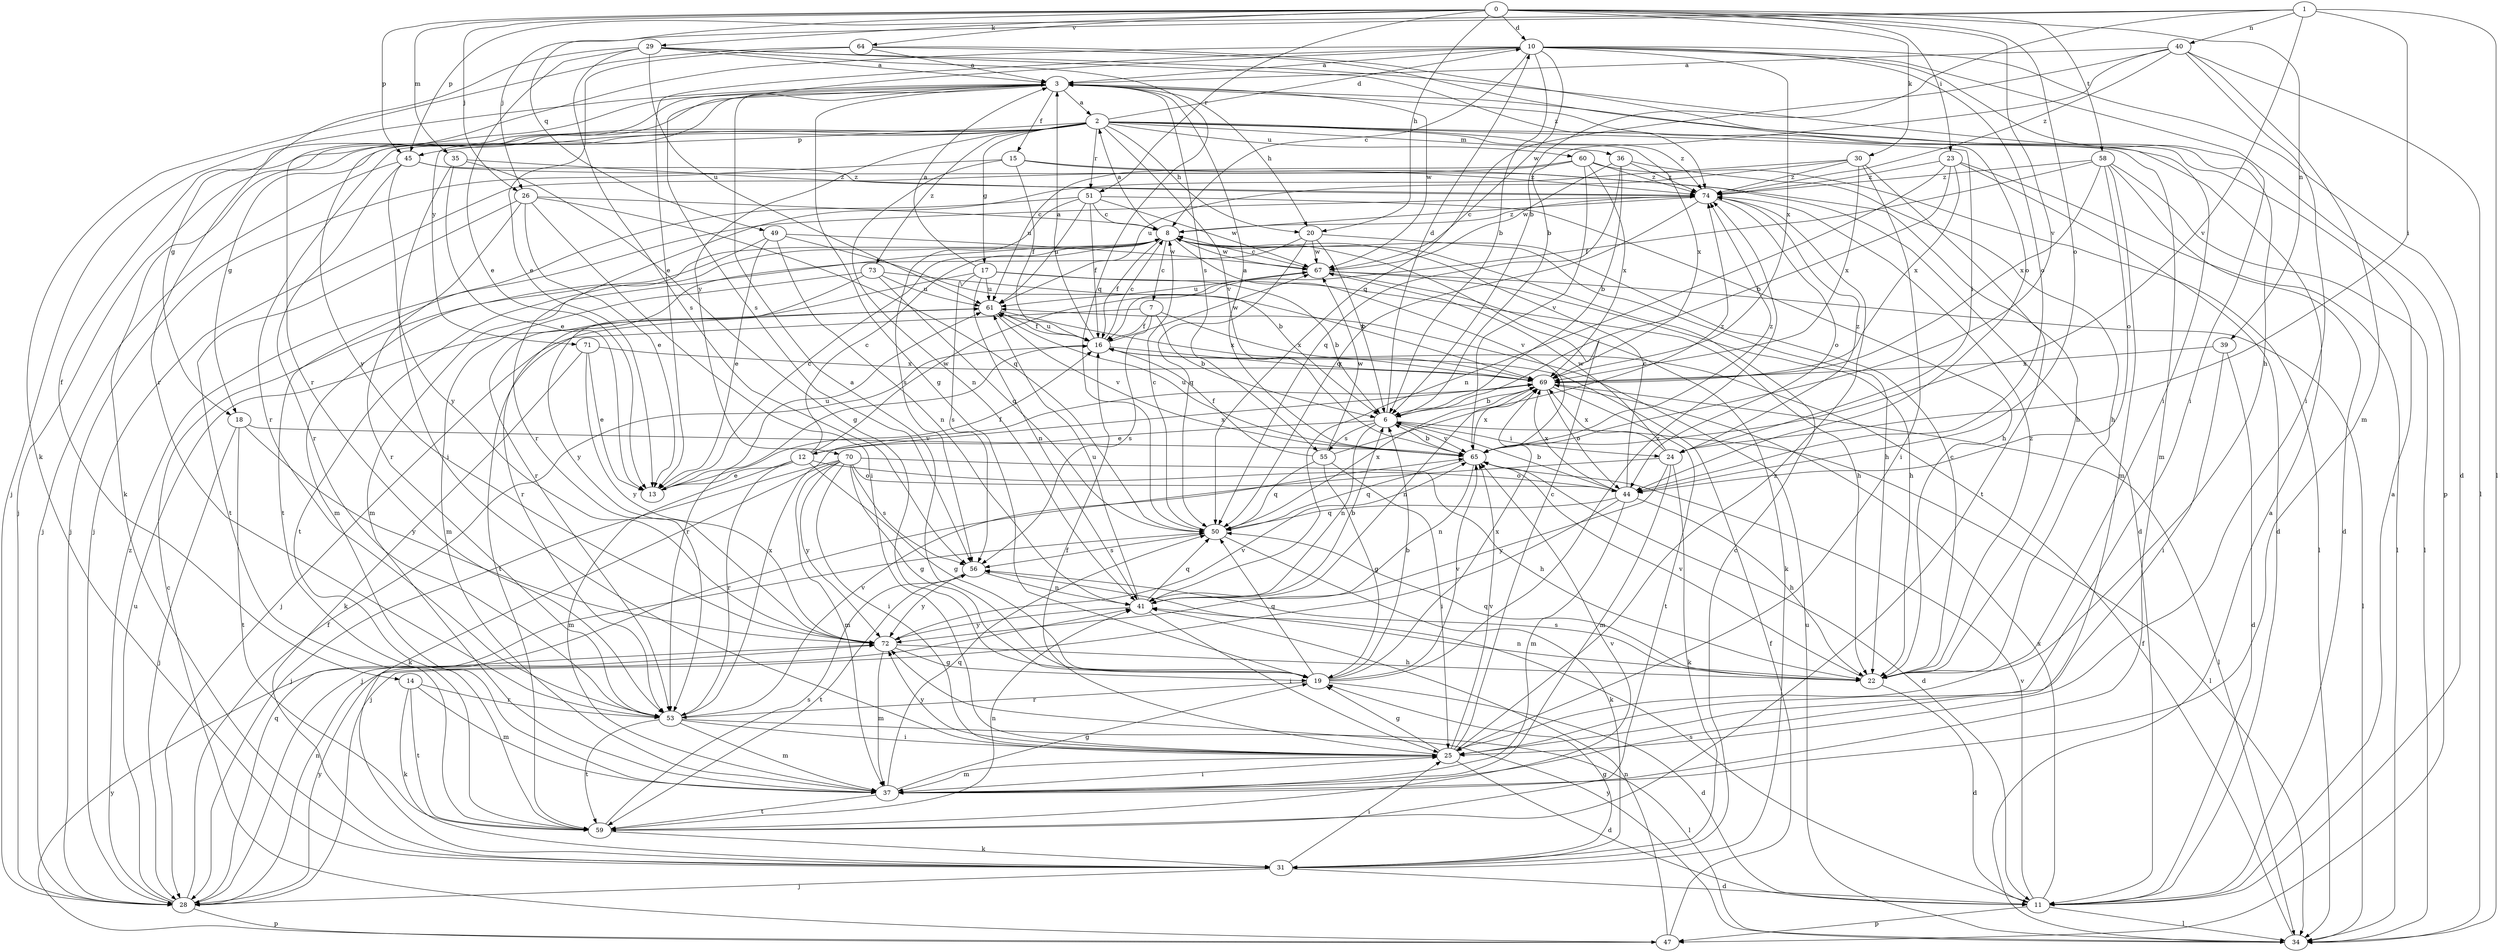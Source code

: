 strict digraph  {
0;
1;
2;
3;
6;
7;
8;
10;
11;
12;
13;
14;
15;
16;
17;
18;
19;
20;
22;
23;
24;
25;
26;
28;
29;
30;
31;
34;
35;
36;
37;
39;
40;
41;
44;
45;
47;
49;
50;
51;
53;
55;
56;
58;
59;
60;
61;
64;
65;
67;
69;
70;
71;
72;
73;
74;
0 -> 10  [label=d];
0 -> 20  [label=h];
0 -> 23  [label=i];
0 -> 26  [label=j];
0 -> 29  [label=k];
0 -> 30  [label=k];
0 -> 35  [label=m];
0 -> 39  [label=n];
0 -> 44  [label=o];
0 -> 45  [label=p];
0 -> 49  [label=q];
0 -> 51  [label=r];
0 -> 58  [label=t];
0 -> 64  [label=v];
0 -> 65  [label=v];
1 -> 6  [label=b];
1 -> 24  [label=i];
1 -> 26  [label=j];
1 -> 34  [label=l];
1 -> 40  [label=n];
1 -> 45  [label=p];
1 -> 65  [label=v];
2 -> 10  [label=d];
2 -> 17  [label=g];
2 -> 18  [label=g];
2 -> 20  [label=h];
2 -> 24  [label=i];
2 -> 28  [label=j];
2 -> 31  [label=k];
2 -> 36  [label=m];
2 -> 37  [label=m];
2 -> 45  [label=p];
2 -> 51  [label=r];
2 -> 53  [label=r];
2 -> 60  [label=u];
2 -> 65  [label=v];
2 -> 69  [label=x];
2 -> 70  [label=y];
2 -> 73  [label=z];
2 -> 74  [label=z];
3 -> 2  [label=a];
3 -> 14  [label=f];
3 -> 15  [label=f];
3 -> 18  [label=g];
3 -> 19  [label=g];
3 -> 20  [label=h];
3 -> 28  [label=j];
3 -> 55  [label=s];
3 -> 67  [label=w];
3 -> 71  [label=y];
3 -> 72  [label=y];
6 -> 10  [label=d];
6 -> 12  [label=e];
6 -> 24  [label=i];
6 -> 34  [label=l];
6 -> 41  [label=n];
6 -> 55  [label=s];
6 -> 65  [label=v];
7 -> 6  [label=b];
7 -> 16  [label=f];
7 -> 28  [label=j];
7 -> 56  [label=s];
7 -> 69  [label=x];
8 -> 2  [label=a];
8 -> 7  [label=c];
8 -> 16  [label=f];
8 -> 53  [label=r];
8 -> 59  [label=t];
8 -> 65  [label=v];
8 -> 67  [label=w];
8 -> 74  [label=z];
10 -> 3  [label=a];
10 -> 6  [label=b];
10 -> 8  [label=c];
10 -> 11  [label=d];
10 -> 13  [label=e];
10 -> 25  [label=i];
10 -> 44  [label=o];
10 -> 47  [label=p];
10 -> 53  [label=r];
10 -> 56  [label=s];
10 -> 67  [label=w];
10 -> 69  [label=x];
11 -> 3  [label=a];
11 -> 34  [label=l];
11 -> 47  [label=p];
11 -> 56  [label=s];
11 -> 65  [label=v];
11 -> 69  [label=x];
12 -> 8  [label=c];
12 -> 13  [label=e];
12 -> 19  [label=g];
12 -> 37  [label=m];
12 -> 44  [label=o];
12 -> 53  [label=r];
12 -> 67  [label=w];
12 -> 69  [label=x];
13 -> 8  [label=c];
13 -> 16  [label=f];
13 -> 61  [label=u];
14 -> 31  [label=k];
14 -> 37  [label=m];
14 -> 53  [label=r];
14 -> 59  [label=t];
15 -> 11  [label=d];
15 -> 16  [label=f];
15 -> 28  [label=j];
15 -> 41  [label=n];
15 -> 74  [label=z];
16 -> 3  [label=a];
16 -> 8  [label=c];
16 -> 53  [label=r];
16 -> 61  [label=u];
16 -> 67  [label=w];
16 -> 69  [label=x];
17 -> 3  [label=a];
17 -> 6  [label=b];
17 -> 22  [label=h];
17 -> 41  [label=n];
17 -> 53  [label=r];
17 -> 56  [label=s];
17 -> 61  [label=u];
18 -> 28  [label=j];
18 -> 59  [label=t];
18 -> 65  [label=v];
18 -> 72  [label=y];
19 -> 3  [label=a];
19 -> 6  [label=b];
19 -> 11  [label=d];
19 -> 50  [label=q];
19 -> 53  [label=r];
19 -> 65  [label=v];
19 -> 69  [label=x];
19 -> 74  [label=z];
20 -> 6  [label=b];
20 -> 22  [label=h];
20 -> 37  [label=m];
20 -> 50  [label=q];
20 -> 67  [label=w];
22 -> 8  [label=c];
22 -> 11  [label=d];
22 -> 41  [label=n];
22 -> 50  [label=q];
22 -> 56  [label=s];
22 -> 65  [label=v];
22 -> 74  [label=z];
23 -> 6  [label=b];
23 -> 11  [label=d];
23 -> 34  [label=l];
23 -> 41  [label=n];
23 -> 69  [label=x];
23 -> 74  [label=z];
24 -> 28  [label=j];
24 -> 31  [label=k];
24 -> 37  [label=m];
24 -> 67  [label=w];
24 -> 69  [label=x];
24 -> 72  [label=y];
24 -> 74  [label=z];
25 -> 8  [label=c];
25 -> 11  [label=d];
25 -> 16  [label=f];
25 -> 19  [label=g];
25 -> 37  [label=m];
25 -> 65  [label=v];
25 -> 72  [label=y];
25 -> 74  [label=z];
26 -> 8  [label=c];
26 -> 13  [label=e];
26 -> 25  [label=i];
26 -> 50  [label=q];
26 -> 53  [label=r];
26 -> 59  [label=t];
28 -> 16  [label=f];
28 -> 41  [label=n];
28 -> 47  [label=p];
28 -> 50  [label=q];
28 -> 61  [label=u];
28 -> 72  [label=y];
28 -> 74  [label=z];
29 -> 3  [label=a];
29 -> 13  [label=e];
29 -> 22  [label=h];
29 -> 50  [label=q];
29 -> 53  [label=r];
29 -> 56  [label=s];
29 -> 61  [label=u];
29 -> 74  [label=z];
30 -> 25  [label=i];
30 -> 53  [label=r];
30 -> 59  [label=t];
30 -> 61  [label=u];
30 -> 69  [label=x];
30 -> 74  [label=z];
31 -> 8  [label=c];
31 -> 11  [label=d];
31 -> 19  [label=g];
31 -> 25  [label=i];
31 -> 28  [label=j];
34 -> 3  [label=a];
34 -> 16  [label=f];
34 -> 61  [label=u];
34 -> 72  [label=y];
35 -> 13  [label=e];
35 -> 19  [label=g];
35 -> 25  [label=i];
35 -> 74  [label=z];
36 -> 6  [label=b];
36 -> 22  [label=h];
36 -> 50  [label=q];
36 -> 67  [label=w];
36 -> 74  [label=z];
37 -> 19  [label=g];
37 -> 25  [label=i];
37 -> 50  [label=q];
37 -> 59  [label=t];
39 -> 11  [label=d];
39 -> 25  [label=i];
39 -> 69  [label=x];
40 -> 3  [label=a];
40 -> 6  [label=b];
40 -> 25  [label=i];
40 -> 34  [label=l];
40 -> 37  [label=m];
40 -> 50  [label=q];
40 -> 74  [label=z];
41 -> 6  [label=b];
41 -> 25  [label=i];
41 -> 50  [label=q];
41 -> 61  [label=u];
41 -> 72  [label=y];
44 -> 6  [label=b];
44 -> 8  [label=c];
44 -> 22  [label=h];
44 -> 28  [label=j];
44 -> 37  [label=m];
44 -> 50  [label=q];
44 -> 69  [label=x];
45 -> 22  [label=h];
45 -> 28  [label=j];
45 -> 53  [label=r];
45 -> 72  [label=y];
45 -> 74  [label=z];
47 -> 8  [label=c];
47 -> 16  [label=f];
47 -> 41  [label=n];
47 -> 72  [label=y];
49 -> 6  [label=b];
49 -> 13  [label=e];
49 -> 37  [label=m];
49 -> 41  [label=n];
49 -> 67  [label=w];
50 -> 8  [label=c];
50 -> 31  [label=k];
50 -> 56  [label=s];
50 -> 69  [label=x];
51 -> 8  [label=c];
51 -> 16  [label=f];
51 -> 22  [label=h];
51 -> 56  [label=s];
51 -> 59  [label=t];
51 -> 61  [label=u];
51 -> 67  [label=w];
53 -> 25  [label=i];
53 -> 34  [label=l];
53 -> 37  [label=m];
53 -> 59  [label=t];
53 -> 65  [label=v];
53 -> 69  [label=x];
55 -> 16  [label=f];
55 -> 19  [label=g];
55 -> 25  [label=i];
55 -> 50  [label=q];
55 -> 67  [label=w];
55 -> 74  [label=z];
56 -> 41  [label=n];
56 -> 59  [label=t];
56 -> 72  [label=y];
58 -> 11  [label=d];
58 -> 16  [label=f];
58 -> 34  [label=l];
58 -> 37  [label=m];
58 -> 44  [label=o];
58 -> 69  [label=x];
58 -> 74  [label=z];
59 -> 31  [label=k];
59 -> 41  [label=n];
59 -> 56  [label=s];
59 -> 65  [label=v];
60 -> 28  [label=j];
60 -> 34  [label=l];
60 -> 61  [label=u];
60 -> 65  [label=v];
60 -> 69  [label=x];
60 -> 74  [label=z];
61 -> 16  [label=f];
61 -> 59  [label=t];
61 -> 65  [label=v];
61 -> 69  [label=x];
64 -> 3  [label=a];
64 -> 13  [label=e];
64 -> 25  [label=i];
64 -> 31  [label=k];
64 -> 44  [label=o];
65 -> 3  [label=a];
65 -> 6  [label=b];
65 -> 11  [label=d];
65 -> 41  [label=n];
65 -> 50  [label=q];
65 -> 61  [label=u];
65 -> 69  [label=x];
65 -> 74  [label=z];
67 -> 8  [label=c];
67 -> 22  [label=h];
67 -> 31  [label=k];
67 -> 34  [label=l];
67 -> 61  [label=u];
69 -> 6  [label=b];
69 -> 34  [label=l];
69 -> 41  [label=n];
69 -> 44  [label=o];
69 -> 59  [label=t];
70 -> 19  [label=g];
70 -> 22  [label=h];
70 -> 25  [label=i];
70 -> 28  [label=j];
70 -> 31  [label=k];
70 -> 37  [label=m];
70 -> 44  [label=o];
70 -> 56  [label=s];
70 -> 72  [label=y];
71 -> 13  [label=e];
71 -> 31  [label=k];
71 -> 69  [label=x];
71 -> 72  [label=y];
72 -> 19  [label=g];
72 -> 22  [label=h];
72 -> 37  [label=m];
72 -> 65  [label=v];
73 -> 37  [label=m];
73 -> 50  [label=q];
73 -> 61  [label=u];
73 -> 69  [label=x];
73 -> 72  [label=y];
74 -> 8  [label=c];
74 -> 44  [label=o];
74 -> 50  [label=q];
}
